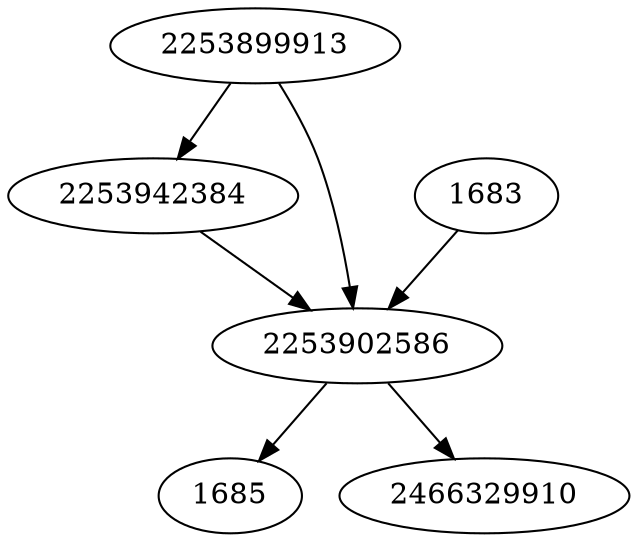 strict digraph  {
2253899913;
2253942384;
1683;
1685;
2466329910;
2253902586;
2253899913 -> 2253902586;
2253899913 -> 2253942384;
2253942384 -> 2253902586;
1683 -> 2253902586;
2253902586 -> 2466329910;
2253902586 -> 1685;
}
